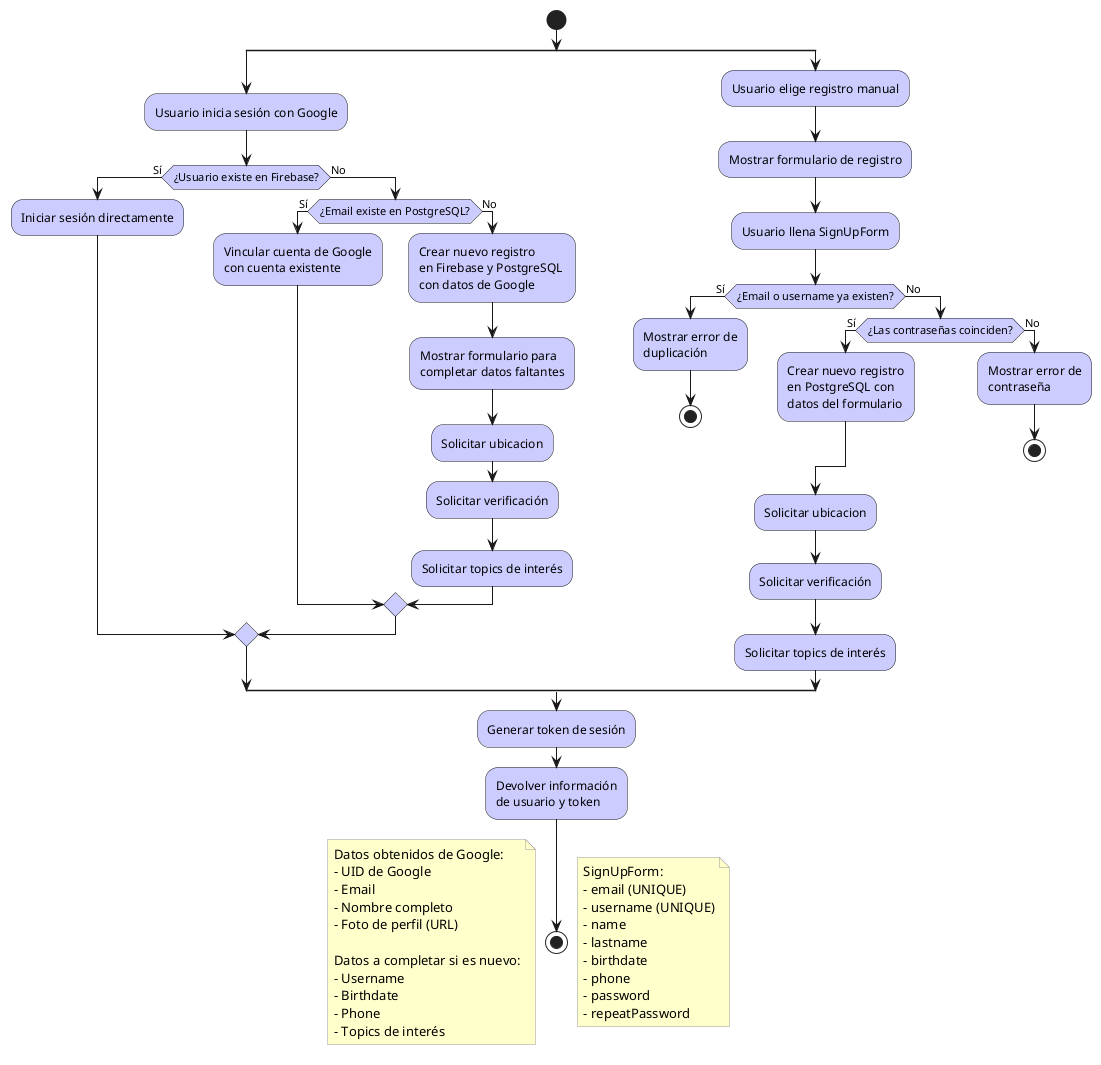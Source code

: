 @startuml
skinparam activityDiamondBackgroundColor #FBFB77
skinparam activityBackgroundColor #CCCCFF
skinparam noteBorderColor #999999
skinparam noteBackgroundColor #FFFFCC

start
split
  :Usuario inicia sesión con Google;
  if (¿Usuario existe en Firebase?) then (Sí)
    :Iniciar sesión directamente;
  else (No)
    if (¿Email existe en PostgreSQL?) then (Sí)
      :Vincular cuenta de Google 
      con cuenta existente;
    else (No)
      :Crear nuevo registro 
      en Firebase y PostgreSQL 
      con datos de Google;
      :Mostrar formulario para 
      completar datos faltantes;
      :Solicitar ubicacion;
      :Solicitar verificación;
      :Solicitar topics de interés;
    endif
  endif
split again
  :Usuario elige registro manual;
  :Mostrar formulario de registro;
  :Usuario llena SignUpForm;
  if (¿Email o username ya existen?) then (Sí)
    :Mostrar error de 
    duplicación;
    stop
  else (No)
    if (¿Las contraseñas coinciden?) then (Sí)
      :Crear nuevo registro 
      en PostgreSQL con 
      datos del formulario;
    else (No)
      :Mostrar error de 
      contraseña;
      stop
    endif
  endif
      :Solicitar ubicacion;
      :Solicitar verificación;
      :Solicitar topics de interés;
end split
:Generar token de sesión;
:Devolver información 
de usuario y token;
stop

note right
  SignUpForm:
  - email (UNIQUE)
  - username (UNIQUE)
  - name
  - lastname
  - birthdate
  - phone
  - password
  - repeatPassword
end note

note left
  Datos obtenidos de Google:
  - UID de Google
  - Email
  - Nombre completo
  - Foto de perfil (URL)

  Datos a completar si es nuevo:
  - Username
  - Birthdate
  - Phone
  - Topics de interés
end note
@enduml